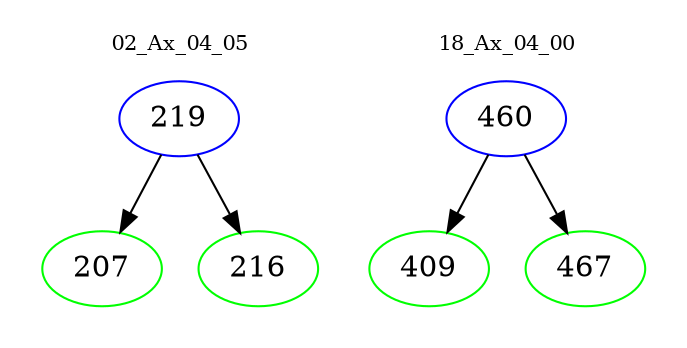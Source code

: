 digraph{
subgraph cluster_0 {
color = white
label = "02_Ax_04_05";
fontsize=10;
T0_219 [label="219", color="blue"]
T0_219 -> T0_207 [color="black"]
T0_207 [label="207", color="green"]
T0_219 -> T0_216 [color="black"]
T0_216 [label="216", color="green"]
}
subgraph cluster_1 {
color = white
label = "18_Ax_04_00";
fontsize=10;
T1_460 [label="460", color="blue"]
T1_460 -> T1_409 [color="black"]
T1_409 [label="409", color="green"]
T1_460 -> T1_467 [color="black"]
T1_467 [label="467", color="green"]
}
}

